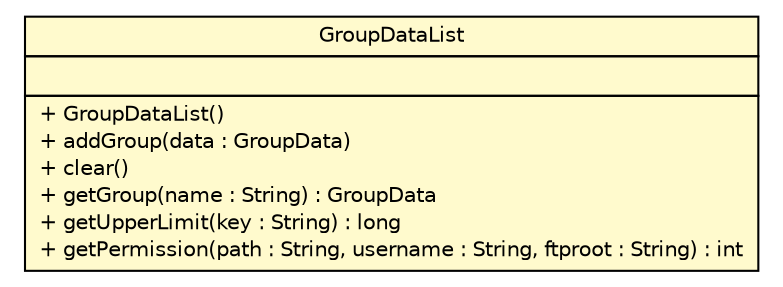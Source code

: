 #!/usr/local/bin/dot
#
# Class diagram 
# Generated by UMLGraph version 5.1 (http://www.umlgraph.org/)
#

digraph G {
	edge [fontname="Helvetica",fontsize=10,labelfontname="Helvetica",labelfontsize=10];
	node [fontname="Helvetica",fontsize=10,shape=plaintext];
	nodesep=0.25;
	ranksep=0.5;
	// com.apporiented.hermesftp.usermanager.model.GroupDataList
	c17275 [label=<<table title="com.apporiented.hermesftp.usermanager.model.GroupDataList" border="0" cellborder="1" cellspacing="0" cellpadding="2" port="p" bgcolor="lemonChiffon" href="./GroupDataList.html">
		<tr><td><table border="0" cellspacing="0" cellpadding="1">
<tr><td align="center" balign="center"> GroupDataList </td></tr>
		</table></td></tr>
		<tr><td><table border="0" cellspacing="0" cellpadding="1">
<tr><td align="left" balign="left">  </td></tr>
		</table></td></tr>
		<tr><td><table border="0" cellspacing="0" cellpadding="1">
<tr><td align="left" balign="left"> + GroupDataList() </td></tr>
<tr><td align="left" balign="left"> + addGroup(data : GroupData) </td></tr>
<tr><td align="left" balign="left"> + clear() </td></tr>
<tr><td align="left" balign="left"> + getGroup(name : String) : GroupData </td></tr>
<tr><td align="left" balign="left"> + getUpperLimit(key : String) : long </td></tr>
<tr><td align="left" balign="left"> + getPermission(path : String, username : String, ftproot : String) : int </td></tr>
		</table></td></tr>
		</table>>, fontname="Helvetica", fontcolor="black", fontsize=10.0];
}

